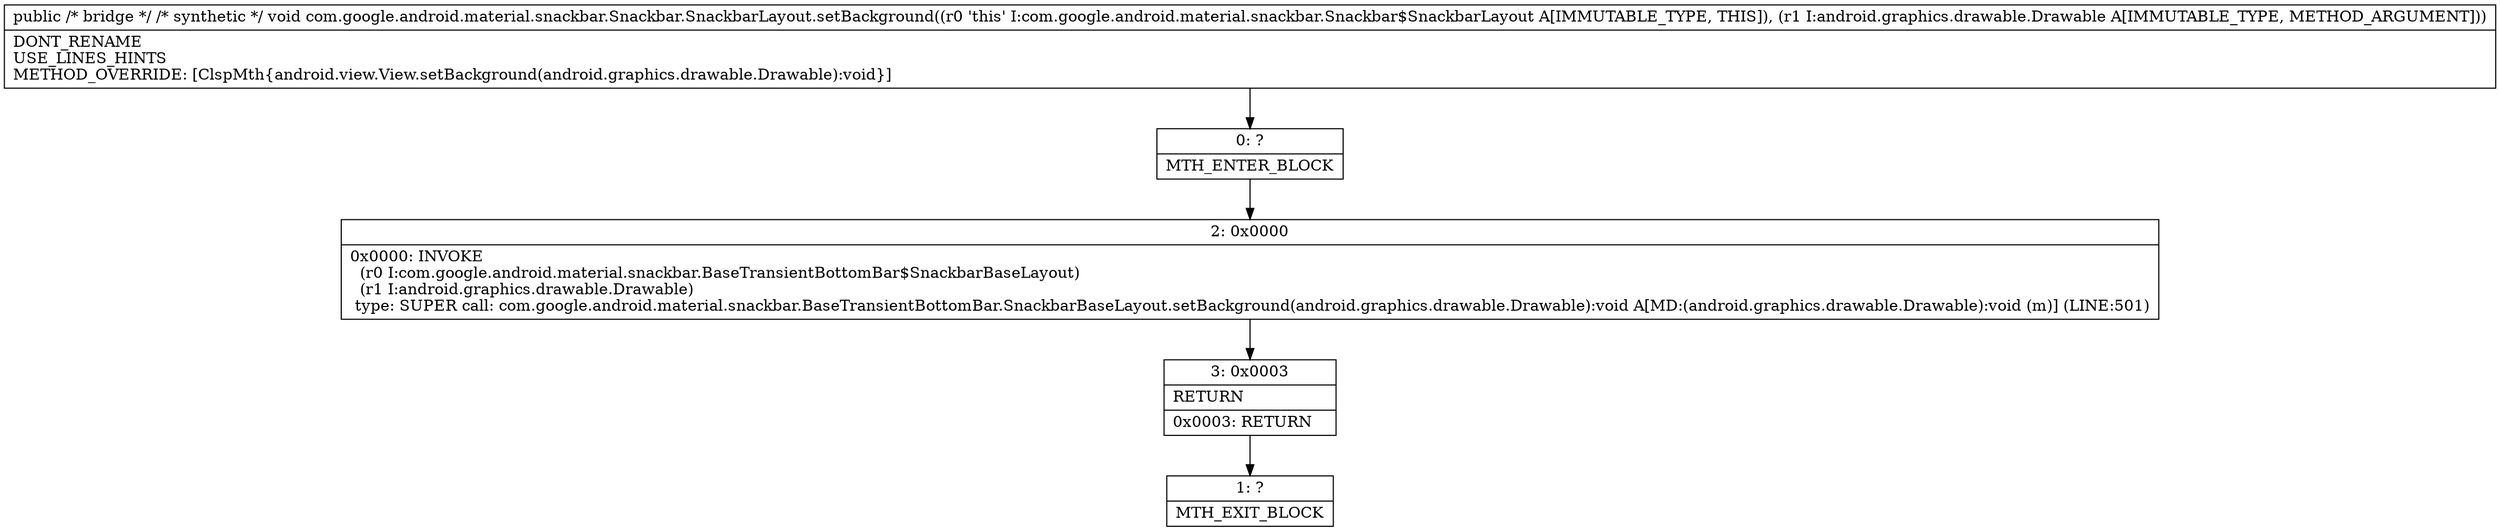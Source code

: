 digraph "CFG forcom.google.android.material.snackbar.Snackbar.SnackbarLayout.setBackground(Landroid\/graphics\/drawable\/Drawable;)V" {
Node_0 [shape=record,label="{0\:\ ?|MTH_ENTER_BLOCK\l}"];
Node_2 [shape=record,label="{2\:\ 0x0000|0x0000: INVOKE  \l  (r0 I:com.google.android.material.snackbar.BaseTransientBottomBar$SnackbarBaseLayout)\l  (r1 I:android.graphics.drawable.Drawable)\l type: SUPER call: com.google.android.material.snackbar.BaseTransientBottomBar.SnackbarBaseLayout.setBackground(android.graphics.drawable.Drawable):void A[MD:(android.graphics.drawable.Drawable):void (m)] (LINE:501)\l}"];
Node_3 [shape=record,label="{3\:\ 0x0003|RETURN\l|0x0003: RETURN   \l}"];
Node_1 [shape=record,label="{1\:\ ?|MTH_EXIT_BLOCK\l}"];
MethodNode[shape=record,label="{public \/* bridge *\/ \/* synthetic *\/ void com.google.android.material.snackbar.Snackbar.SnackbarLayout.setBackground((r0 'this' I:com.google.android.material.snackbar.Snackbar$SnackbarLayout A[IMMUTABLE_TYPE, THIS]), (r1 I:android.graphics.drawable.Drawable A[IMMUTABLE_TYPE, METHOD_ARGUMENT]))  | DONT_RENAME\lUSE_LINES_HINTS\lMETHOD_OVERRIDE: [ClspMth\{android.view.View.setBackground(android.graphics.drawable.Drawable):void\}]\l}"];
MethodNode -> Node_0;Node_0 -> Node_2;
Node_2 -> Node_3;
Node_3 -> Node_1;
}

